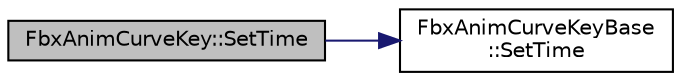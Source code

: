 digraph "FbxAnimCurveKey::SetTime"
{
  edge [fontname="Helvetica",fontsize="10",labelfontname="Helvetica",labelfontsize="10"];
  node [fontname="Helvetica",fontsize="10",shape=record];
  rankdir="LR";
  Node78 [label="FbxAnimCurveKey::SetTime",height=0.2,width=0.4,color="black", fillcolor="grey75", style="filled", fontcolor="black"];
  Node78 -> Node79 [color="midnightblue",fontsize="10",style="solid",fontname="Helvetica"];
  Node79 [label="FbxAnimCurveKeyBase\l::SetTime",height=0.2,width=0.4,color="black", fillcolor="white", style="filled",URL="$class_fbx_anim_curve_key_base.html#a1c8d15159d7b00280411c08f86c951ca"];
}
